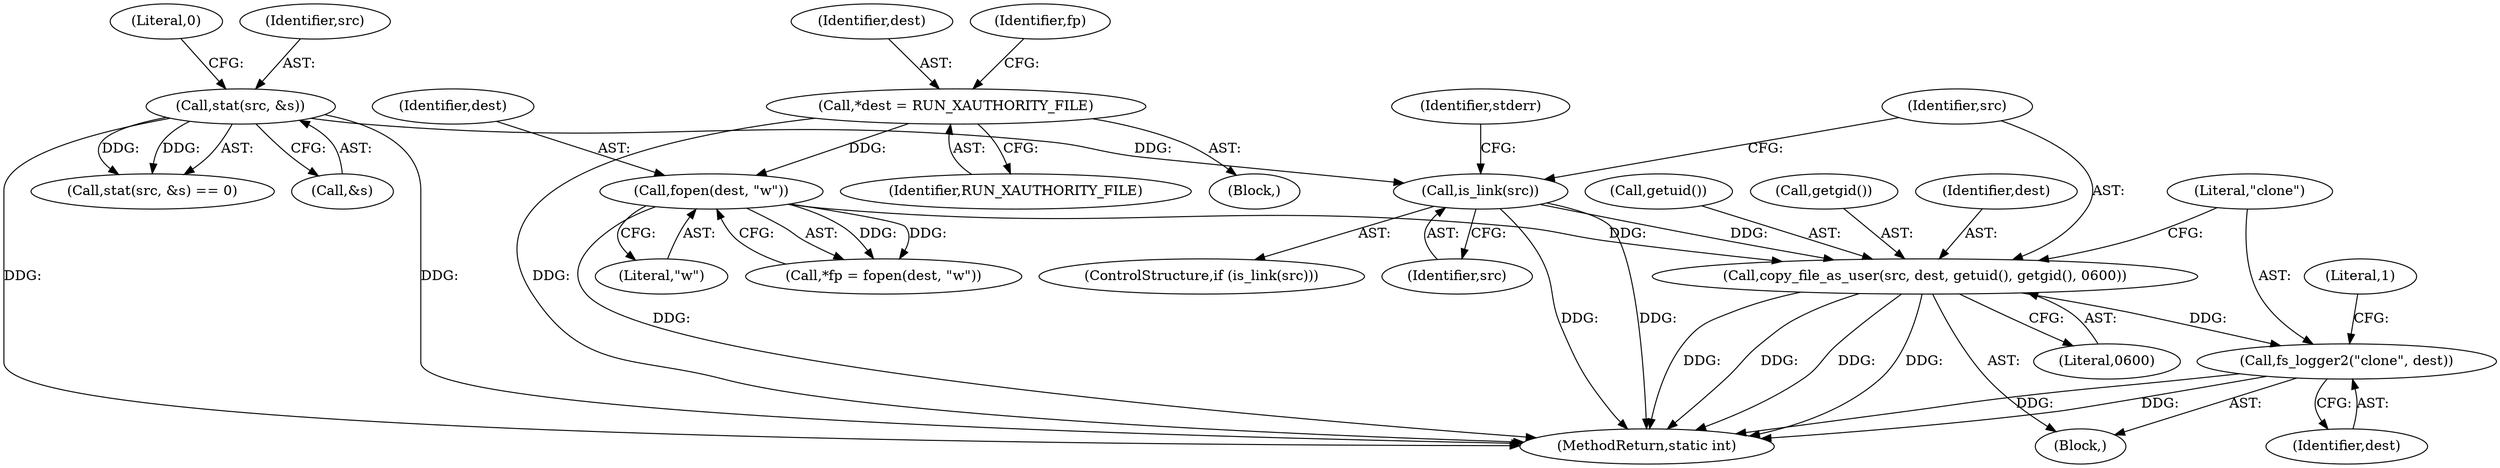 digraph "0_firejail_903fd8a0789ca3cc3c21d84cd0282481515592ef_3@API" {
"1000162" [label="(Call,copy_file_as_user(src, dest, getuid(), getgid(), 0600))"];
"1000154" [label="(Call,is_link(src))"];
"1000147" [label="(Call,stat(src, &s))"];
"1000115" [label="(Call,fopen(dest, \"w\"))"];
"1000109" [label="(Call,*dest = RUN_XAUTHORITY_FILE)"];
"1000168" [label="(Call,fs_logger2(\"clone\", dest))"];
"1000158" [label="(Identifier,stderr)"];
"1000169" [label="(Literal,\"clone\")"];
"1000172" [label="(Literal,1)"];
"1000163" [label="(Identifier,src)"];
"1000113" [label="(Call,*fp = fopen(dest, \"w\"))"];
"1000115" [label="(Call,fopen(dest, \"w\"))"];
"1000175" [label="(MethodReturn,static int)"];
"1000146" [label="(Call,stat(src, &s) == 0)"];
"1000147" [label="(Call,stat(src, &s))"];
"1000149" [label="(Call,&s)"];
"1000155" [label="(Identifier,src)"];
"1000162" [label="(Call,copy_file_as_user(src, dest, getuid(), getgid(), 0600))"];
"1000151" [label="(Literal,0)"];
"1000165" [label="(Call,getuid())"];
"1000111" [label="(Identifier,RUN_XAUTHORITY_FILE)"];
"1000110" [label="(Identifier,dest)"];
"1000168" [label="(Call,fs_logger2(\"clone\", dest))"];
"1000116" [label="(Identifier,dest)"];
"1000105" [label="(Block,)"];
"1000152" [label="(Block,)"];
"1000153" [label="(ControlStructure,if (is_link(src)))"];
"1000114" [label="(Identifier,fp)"];
"1000170" [label="(Identifier,dest)"];
"1000166" [label="(Call,getgid())"];
"1000164" [label="(Identifier,dest)"];
"1000148" [label="(Identifier,src)"];
"1000117" [label="(Literal,\"w\")"];
"1000109" [label="(Call,*dest = RUN_XAUTHORITY_FILE)"];
"1000154" [label="(Call,is_link(src))"];
"1000167" [label="(Literal,0600)"];
"1000162" -> "1000152"  [label="AST: "];
"1000162" -> "1000167"  [label="CFG: "];
"1000163" -> "1000162"  [label="AST: "];
"1000164" -> "1000162"  [label="AST: "];
"1000165" -> "1000162"  [label="AST: "];
"1000166" -> "1000162"  [label="AST: "];
"1000167" -> "1000162"  [label="AST: "];
"1000169" -> "1000162"  [label="CFG: "];
"1000162" -> "1000175"  [label="DDG: "];
"1000162" -> "1000175"  [label="DDG: "];
"1000162" -> "1000175"  [label="DDG: "];
"1000162" -> "1000175"  [label="DDG: "];
"1000154" -> "1000162"  [label="DDG: "];
"1000115" -> "1000162"  [label="DDG: "];
"1000162" -> "1000168"  [label="DDG: "];
"1000154" -> "1000153"  [label="AST: "];
"1000154" -> "1000155"  [label="CFG: "];
"1000155" -> "1000154"  [label="AST: "];
"1000158" -> "1000154"  [label="CFG: "];
"1000163" -> "1000154"  [label="CFG: "];
"1000154" -> "1000175"  [label="DDG: "];
"1000154" -> "1000175"  [label="DDG: "];
"1000147" -> "1000154"  [label="DDG: "];
"1000147" -> "1000146"  [label="AST: "];
"1000147" -> "1000149"  [label="CFG: "];
"1000148" -> "1000147"  [label="AST: "];
"1000149" -> "1000147"  [label="AST: "];
"1000151" -> "1000147"  [label="CFG: "];
"1000147" -> "1000175"  [label="DDG: "];
"1000147" -> "1000175"  [label="DDG: "];
"1000147" -> "1000146"  [label="DDG: "];
"1000147" -> "1000146"  [label="DDG: "];
"1000115" -> "1000113"  [label="AST: "];
"1000115" -> "1000117"  [label="CFG: "];
"1000116" -> "1000115"  [label="AST: "];
"1000117" -> "1000115"  [label="AST: "];
"1000113" -> "1000115"  [label="CFG: "];
"1000115" -> "1000175"  [label="DDG: "];
"1000115" -> "1000113"  [label="DDG: "];
"1000115" -> "1000113"  [label="DDG: "];
"1000109" -> "1000115"  [label="DDG: "];
"1000109" -> "1000105"  [label="AST: "];
"1000109" -> "1000111"  [label="CFG: "];
"1000110" -> "1000109"  [label="AST: "];
"1000111" -> "1000109"  [label="AST: "];
"1000114" -> "1000109"  [label="CFG: "];
"1000109" -> "1000175"  [label="DDG: "];
"1000168" -> "1000152"  [label="AST: "];
"1000168" -> "1000170"  [label="CFG: "];
"1000169" -> "1000168"  [label="AST: "];
"1000170" -> "1000168"  [label="AST: "];
"1000172" -> "1000168"  [label="CFG: "];
"1000168" -> "1000175"  [label="DDG: "];
"1000168" -> "1000175"  [label="DDG: "];
}
